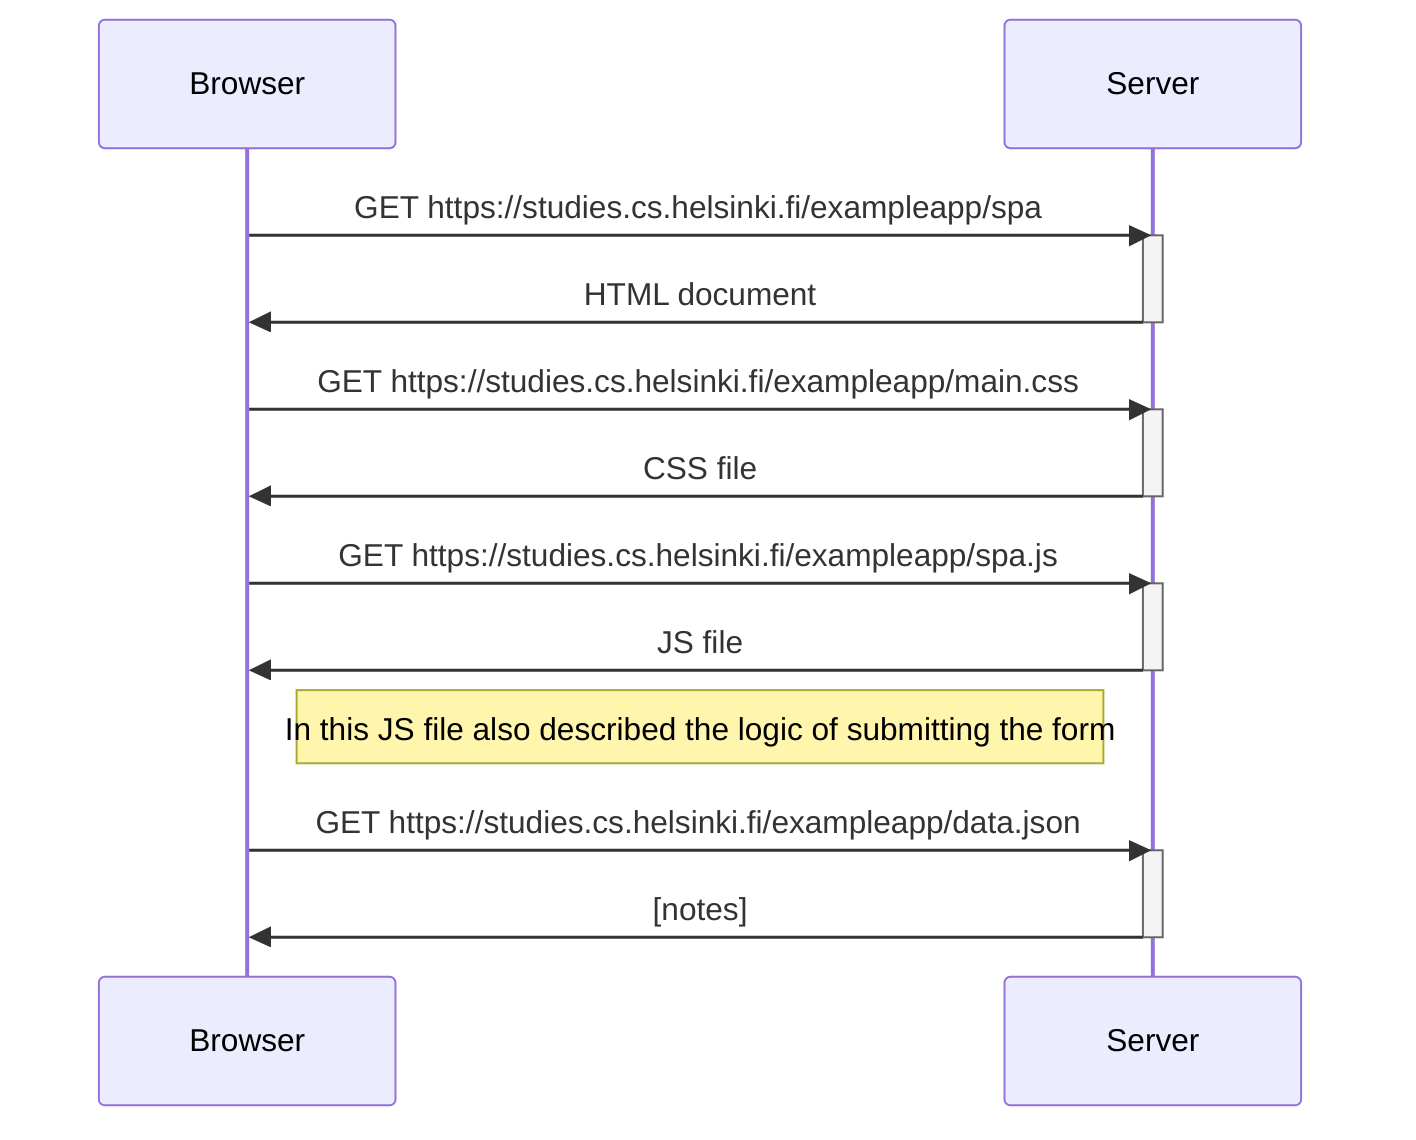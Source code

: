 sequenceDiagram

Browser ->> Server: GET https://studies.cs.helsinki.fi/exampleapp/spa
activate Server
Server ->> Browser: HTML document
deactivate Server

Browser ->> Server: GET https://studies.cs.helsinki.fi/exampleapp/main.css
activate Server
Server ->> Browser: CSS file
deactivate Server

Browser ->> Server: GET https://studies.cs.helsinki.fi/exampleapp/spa.js
activate Server
Server ->> Browser: JS file
deactivate Server
Note right of Browser: In this JS file also described the logic of submitting the form

Browser ->> Server: GET https://studies.cs.helsinki.fi/exampleapp/data.json
activate Server
Server ->> Browser: [notes]
deactivate Server